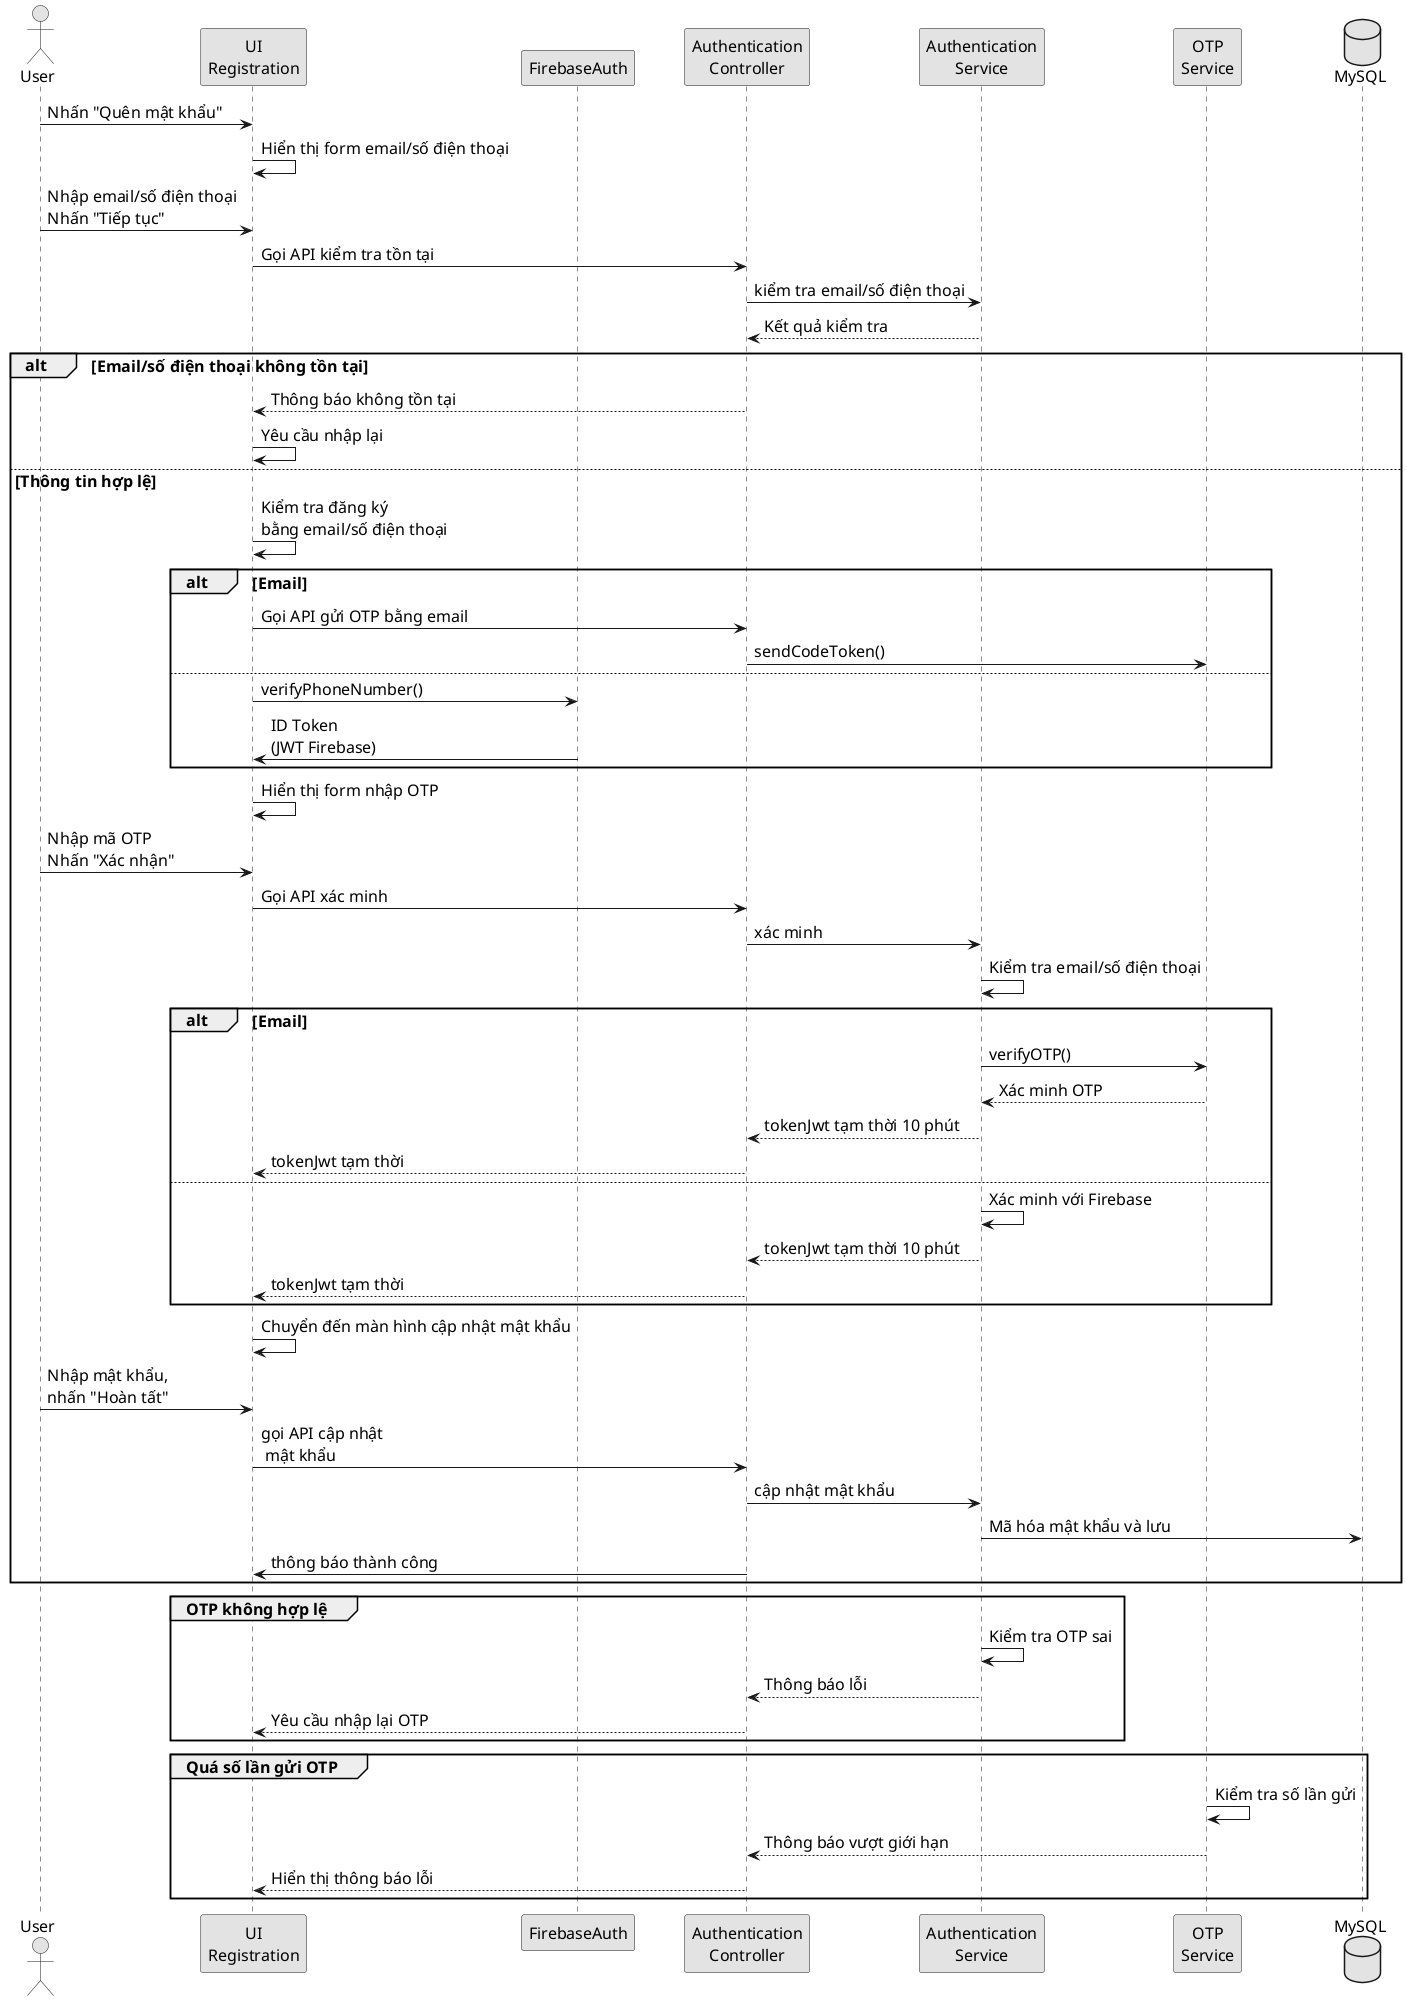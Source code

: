 @startuml
skinparam DefaultFontSize 16
skinparam monochrome true
skinparam ParticipantPadding 20

actor User
participant "UI\nRegistration" as UI
participant FirebaseAuth
participant "Authentication\nController" as AuthController
participant "Authentication\nService" as AuthService
participant "OTP\nService" as OTPService
database MySQL

' Main Flow
User -> UI: Nhấn "Quên mật khẩu"
UI -> UI: Hiển thị form email/số điện thoại
User -> UI: Nhập email/số điện thoại\nNhấn "Tiếp tục"
UI -> AuthController: Gọi API kiểm tra tồn tại
AuthController -> AuthService: kiểm tra email/số điện thoại
AuthService --> AuthController: Kết quả kiểm tra
alt Email/số điện thoại không tồn tại
    AuthController --> UI: Thông báo không tồn tại
    UI -> UI: Yêu cầu nhập lại
else Thông tin hợp lệ
    UI -> UI: Kiểm tra đăng ký\nbằng email/số điện thoại
    alt Email
        UI -> AuthController: Gọi API gửi OTP bằng email
        AuthController -> OTPService: sendCodeToken()
    else
        UI -> FirebaseAuth: verifyPhoneNumber()
        FirebaseAuth -> UI: ID Token\n(JWT Firebase)
    end

    UI -> UI: Hiển thị form nhập OTP
    User -> UI: Nhập mã OTP\nNhấn "Xác nhận"
    
    
    UI -> AuthController: Gọi API xác minh
    AuthController -> AuthService: xác minh
    AuthService -> AuthService: Kiểm tra email/số điện thoại
    alt Email
        AuthService -> OTPService: verifyOTP()
        OTPService --> AuthService: Xác minh OTP
        AuthService --> AuthController: tokenJwt tạm thời 10 phút
        AuthController --> UI: tokenJwt tạm thời
    else
        AuthService -> AuthService: Xác minh với Firebase
        AuthService --> AuthController: tokenJwt tạm thời 10 phút
        AuthController --> UI: tokenJwt tạm thời
    end
    UI -> UI: Chuyển đến màn hình cập nhật mật khẩu
    User -> UI: Nhập mật khẩu,\nnhấn "Hoàn tất"
    UI -> AuthController: gọi API cập nhật\n mật khẩu
    AuthController -> AuthService: cập nhật mật khẩu
    AuthService -> MySQL: Mã hóa mật khẩu và lưu
    AuthController -> UI: thông báo thành công
end

' Alternative Flows
group OTP không hợp lệ
    AuthService -> AuthService: Kiểm tra OTP sai
    AuthService --> AuthController: Thông báo lỗi
    AuthController --> UI: Yêu cầu nhập lại OTP
end

group Quá số lần gửi OTP
    OTPService -> OTPService: Kiểm tra số lần gửi
    OTPService --> AuthController: Thông báo vượt giới hạn
    AuthController --> UI: Hiển thị thông báo lỗi
end
@enduml